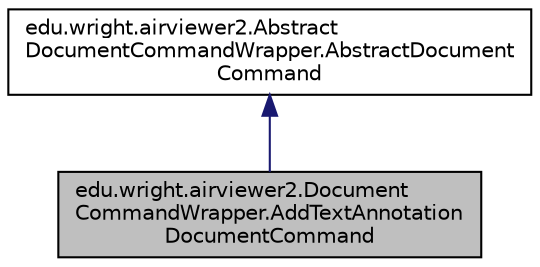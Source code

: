 digraph "edu.wright.airviewer2.DocumentCommandWrapper.AddTextAnnotationDocumentCommand"
{
 // LATEX_PDF_SIZE
  edge [fontname="Helvetica",fontsize="10",labelfontname="Helvetica",labelfontsize="10"];
  node [fontname="Helvetica",fontsize="10",shape=record];
  Node0 [label="edu.wright.airviewer2.Document\lCommandWrapper.AddTextAnnotation\lDocumentCommand",height=0.2,width=0.4,color="black", fillcolor="grey75", style="filled", fontcolor="black",tooltip="Instances of this class encapsulate commands to annotate PDF documents by adding text."];
  Node1 -> Node0 [dir="back",color="midnightblue",fontsize="10",style="solid",fontname="Helvetica"];
  Node1 [label="edu.wright.airviewer2.Abstract\lDocumentCommandWrapper.AbstractDocument\lCommand",height=0.2,width=0.4,color="black", fillcolor="white", style="filled",URL="$classedu_1_1wright_1_1airviewer2_1_1_abstract_document_command_wrapper_1_1_abstract_document_command.html",tooltip="This class defines the interface, variables, and common operations in order to encapsulates commands ..."];
}
